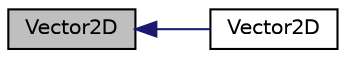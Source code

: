 digraph "Vector2D"
{
  bgcolor="transparent";
  edge [fontname="Helvetica",fontsize="10",labelfontname="Helvetica",labelfontsize="10"];
  node [fontname="Helvetica",fontsize="10",shape=record];
  rankdir="LR";
  Node1 [label="Vector2D",height=0.2,width=0.4,color="black", fillcolor="grey75", style="filled", fontcolor="black"];
  Node1 -> Node2 [dir="back",color="midnightblue",fontsize="10",style="solid",fontname="Helvetica"];
  Node2 [label="Vector2D",height=0.2,width=0.4,color="black",URL="$a02906.html#a2e5e29c8d706f3c4be85d240ccb85dd7",tooltip="Construct initialized to zero. "];
}
